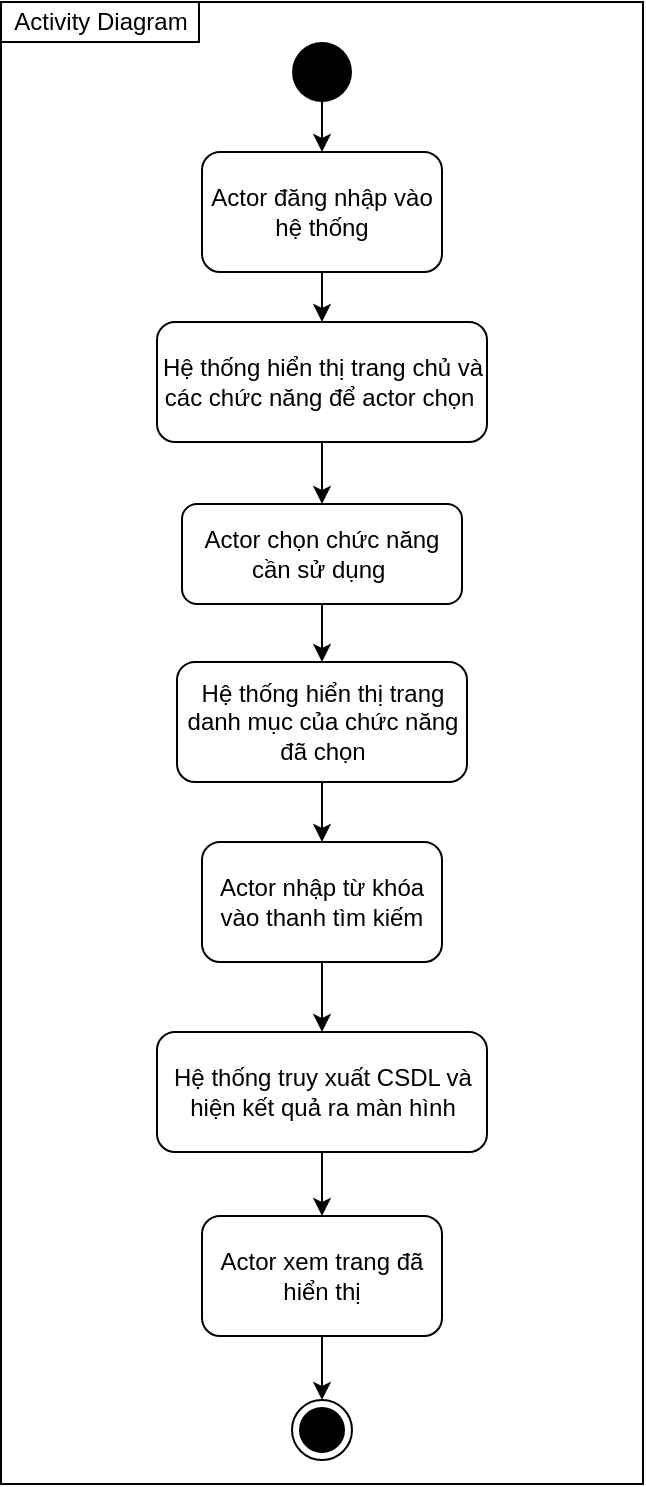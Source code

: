 <mxfile version="13.10.6" type="device"><diagram id="8v0yaVnOEfYiKwYnUsP6" name="Page-1"><mxGraphModel dx="1422" dy="763" grid="0" gridSize="10" guides="1" tooltips="1" connect="1" arrows="1" fold="1" page="1" pageScale="1" pageWidth="827" pageHeight="1169" math="0" shadow="0"><root><mxCell id="0"/><mxCell id="1" parent="0"/><mxCell id="1XpzFX15am8WuOSQuDbQ-1" value="" style="rounded=0;whiteSpace=wrap;html=1;fillColor=none;" vertex="1" parent="1"><mxGeometry x="214.5" y="70" width="321" height="741" as="geometry"/></mxCell><mxCell id="l4p4BIx5NDWQi6e9UF5o-2" value="" style="ellipse;fillColor=#000000;strokeColor=none;" parent="1" vertex="1"><mxGeometry x="360" y="90" width="30" height="30" as="geometry"/></mxCell><mxCell id="l4p4BIx5NDWQi6e9UF5o-3" value="" style="ellipse;html=1;shape=endState;fillColor=#000000;strokeColor=#000000;" parent="1" vertex="1"><mxGeometry x="360" y="769" width="30" height="30" as="geometry"/></mxCell><mxCell id="l4p4BIx5NDWQi6e9UF5o-4" value="Actor đăng nhập vào hệ thống" style="rounded=1;whiteSpace=wrap;html=1;" parent="1" vertex="1"><mxGeometry x="315" y="145" width="120" height="60" as="geometry"/></mxCell><mxCell id="l4p4BIx5NDWQi6e9UF5o-5" value="Hệ thống hiển thị trang chủ và các chức năng để actor chọn&amp;nbsp;" style="rounded=1;whiteSpace=wrap;html=1;" parent="1" vertex="1"><mxGeometry x="292.5" y="230" width="165" height="60" as="geometry"/></mxCell><mxCell id="l4p4BIx5NDWQi6e9UF5o-6" value="Actor chọn chức năng cần sử dụng&amp;nbsp;" style="rounded=1;whiteSpace=wrap;html=1;" parent="1" vertex="1"><mxGeometry x="305" y="321" width="140" height="50" as="geometry"/></mxCell><mxCell id="l4p4BIx5NDWQi6e9UF5o-8" value="Hệ thống hiển thị trang danh mục của chức năng đã chọn" style="rounded=1;whiteSpace=wrap;html=1;" parent="1" vertex="1"><mxGeometry x="302.5" y="400" width="145" height="60" as="geometry"/></mxCell><mxCell id="l4p4BIx5NDWQi6e9UF5o-9" value="Actor nhập từ khóa vào thanh tìm kiếm" style="rounded=1;whiteSpace=wrap;html=1;" parent="1" vertex="1"><mxGeometry x="315" y="490" width="120" height="60" as="geometry"/></mxCell><mxCell id="l4p4BIx5NDWQi6e9UF5o-10" value="Hệ thống truy xuất CSDL và hiện kết quả ra màn hình" style="rounded=1;whiteSpace=wrap;html=1;" parent="1" vertex="1"><mxGeometry x="292.5" y="585" width="165" height="60" as="geometry"/></mxCell><mxCell id="l4p4BIx5NDWQi6e9UF5o-11" value="Actor xem trang đã hiển thị" style="rounded=1;whiteSpace=wrap;html=1;" parent="1" vertex="1"><mxGeometry x="315" y="677" width="120" height="60" as="geometry"/></mxCell><mxCell id="l4p4BIx5NDWQi6e9UF5o-12" value="" style="endArrow=classic;html=1;exitX=0.5;exitY=1;exitDx=0;exitDy=0;entryX=0.5;entryY=0;entryDx=0;entryDy=0;" parent="1" source="l4p4BIx5NDWQi6e9UF5o-2" target="l4p4BIx5NDWQi6e9UF5o-4" edge="1"><mxGeometry width="50" height="50" relative="1" as="geometry"><mxPoint x="590" y="320" as="sourcePoint"/><mxPoint x="640" y="270" as="targetPoint"/></mxGeometry></mxCell><mxCell id="l4p4BIx5NDWQi6e9UF5o-13" value="" style="endArrow=classic;html=1;exitX=0.5;exitY=1;exitDx=0;exitDy=0;entryX=0.5;entryY=0;entryDx=0;entryDy=0;" parent="1" source="l4p4BIx5NDWQi6e9UF5o-4" target="l4p4BIx5NDWQi6e9UF5o-5" edge="1"><mxGeometry width="50" height="50" relative="1" as="geometry"><mxPoint x="500" y="255" as="sourcePoint"/><mxPoint x="550" y="205" as="targetPoint"/></mxGeometry></mxCell><mxCell id="l4p4BIx5NDWQi6e9UF5o-14" value="" style="endArrow=classic;html=1;entryX=0.5;entryY=0;entryDx=0;entryDy=0;exitX=0.5;exitY=1;exitDx=0;exitDy=0;" parent="1" source="l4p4BIx5NDWQi6e9UF5o-5" target="l4p4BIx5NDWQi6e9UF5o-6" edge="1"><mxGeometry width="50" height="50" relative="1" as="geometry"><mxPoint x="240" y="395" as="sourcePoint"/><mxPoint x="290" y="345" as="targetPoint"/></mxGeometry></mxCell><mxCell id="l4p4BIx5NDWQi6e9UF5o-15" value="" style="endArrow=classic;html=1;exitX=0.5;exitY=1;exitDx=0;exitDy=0;entryX=0.5;entryY=0;entryDx=0;entryDy=0;" parent="1" source="l4p4BIx5NDWQi6e9UF5o-6" target="l4p4BIx5NDWQi6e9UF5o-8" edge="1"><mxGeometry width="50" height="50" relative="1" as="geometry"><mxPoint x="480" y="485" as="sourcePoint"/><mxPoint x="530" y="435" as="targetPoint"/></mxGeometry></mxCell><mxCell id="l4p4BIx5NDWQi6e9UF5o-16" value="" style="endArrow=classic;html=1;entryX=0.5;entryY=0;entryDx=0;entryDy=0;exitX=0.5;exitY=1;exitDx=0;exitDy=0;" parent="1" source="l4p4BIx5NDWQi6e9UF5o-8" target="l4p4BIx5NDWQi6e9UF5o-9" edge="1"><mxGeometry width="50" height="50" relative="1" as="geometry"><mxPoint x="190" y="585" as="sourcePoint"/><mxPoint x="240" y="535" as="targetPoint"/></mxGeometry></mxCell><mxCell id="l4p4BIx5NDWQi6e9UF5o-17" value="" style="endArrow=classic;html=1;exitX=0.5;exitY=1;exitDx=0;exitDy=0;entryX=0.5;entryY=0;entryDx=0;entryDy=0;" parent="1" source="l4p4BIx5NDWQi6e9UF5o-9" target="l4p4BIx5NDWQi6e9UF5o-10" edge="1"><mxGeometry width="50" height="50" relative="1" as="geometry"><mxPoint x="350" y="675" as="sourcePoint"/><mxPoint x="400" y="625" as="targetPoint"/></mxGeometry></mxCell><mxCell id="l4p4BIx5NDWQi6e9UF5o-18" value="" style="endArrow=classic;html=1;entryX=0.5;entryY=0;entryDx=0;entryDy=0;exitX=0.5;exitY=1;exitDx=0;exitDy=0;" parent="1" source="l4p4BIx5NDWQi6e9UF5o-10" target="l4p4BIx5NDWQi6e9UF5o-11" edge="1"><mxGeometry width="50" height="50" relative="1" as="geometry"><mxPoint x="190" y="775" as="sourcePoint"/><mxPoint x="240" y="725" as="targetPoint"/></mxGeometry></mxCell><mxCell id="l4p4BIx5NDWQi6e9UF5o-19" value="" style="endArrow=classic;html=1;exitX=0.5;exitY=1;exitDx=0;exitDy=0;entryX=0.5;entryY=0;entryDx=0;entryDy=0;" parent="1" source="l4p4BIx5NDWQi6e9UF5o-11" target="l4p4BIx5NDWQi6e9UF5o-3" edge="1"><mxGeometry width="50" height="50" relative="1" as="geometry"><mxPoint x="350" y="845" as="sourcePoint"/><mxPoint x="400" y="795" as="targetPoint"/></mxGeometry></mxCell><mxCell id="1XpzFX15am8WuOSQuDbQ-2" value="Activity Diagram" style="rounded=0;whiteSpace=wrap;html=1;fillColor=none;" vertex="1" parent="1"><mxGeometry x="214.5" y="70" width="99" height="20" as="geometry"/></mxCell></root></mxGraphModel></diagram></mxfile>